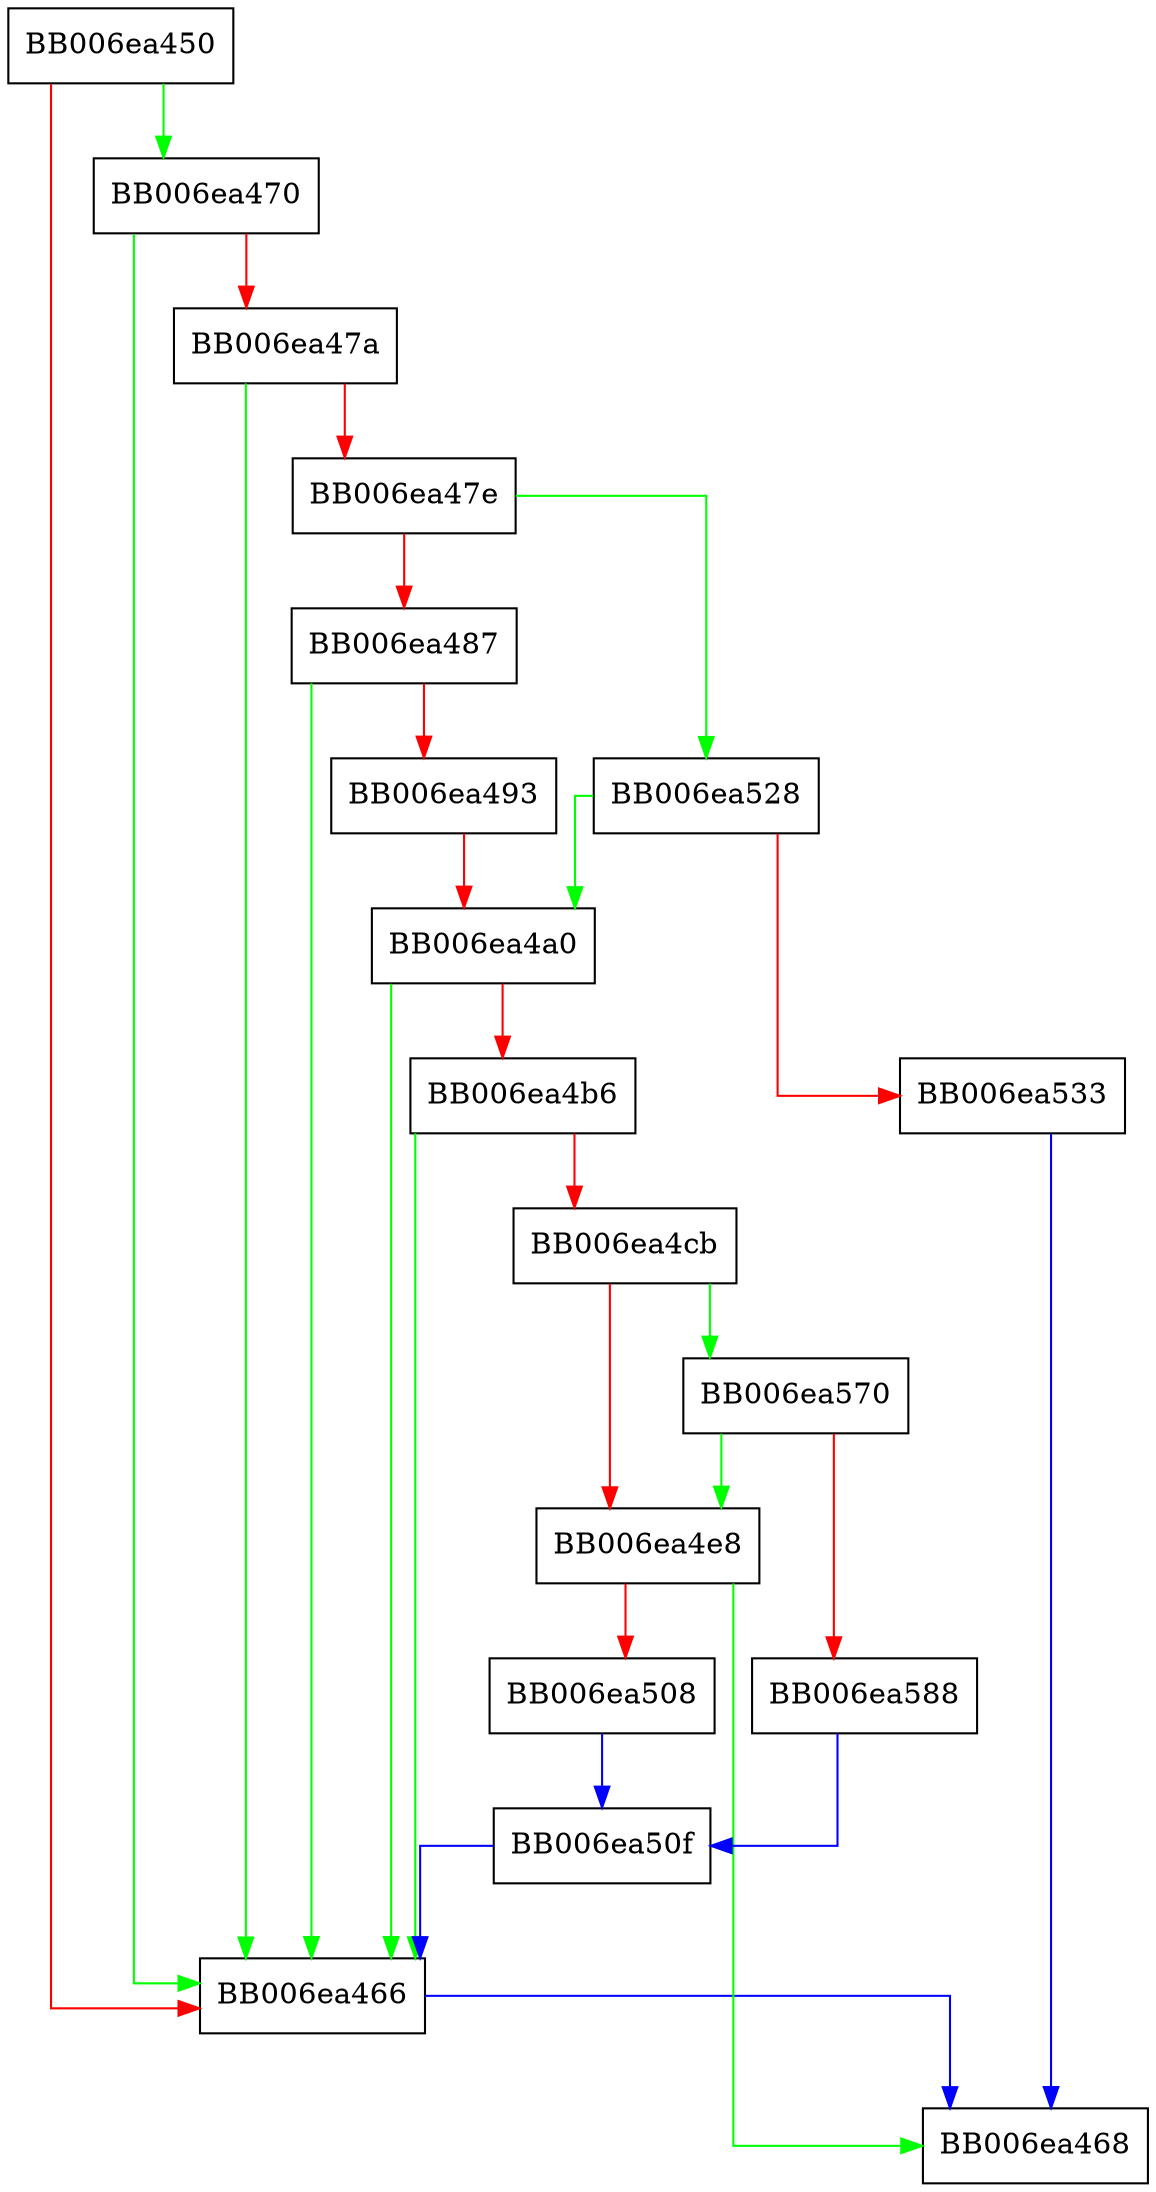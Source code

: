 digraph ecdsa_sha512_sign_init {
  node [shape="box"];
  graph [splines=ortho];
  BB006ea450 -> BB006ea470 [color="green"];
  BB006ea450 -> BB006ea466 [color="red"];
  BB006ea466 -> BB006ea468 [color="blue"];
  BB006ea470 -> BB006ea466 [color="green"];
  BB006ea470 -> BB006ea47a [color="red"];
  BB006ea47a -> BB006ea466 [color="green"];
  BB006ea47a -> BB006ea47e [color="red"];
  BB006ea47e -> BB006ea528 [color="green"];
  BB006ea47e -> BB006ea487 [color="red"];
  BB006ea487 -> BB006ea466 [color="green"];
  BB006ea487 -> BB006ea493 [color="red"];
  BB006ea493 -> BB006ea4a0 [color="red"];
  BB006ea4a0 -> BB006ea466 [color="green"];
  BB006ea4a0 -> BB006ea4b6 [color="red"];
  BB006ea4b6 -> BB006ea466 [color="green"];
  BB006ea4b6 -> BB006ea4cb [color="red"];
  BB006ea4cb -> BB006ea570 [color="green"];
  BB006ea4cb -> BB006ea4e8 [color="red"];
  BB006ea4e8 -> BB006ea468 [color="green"];
  BB006ea4e8 -> BB006ea508 [color="red"];
  BB006ea508 -> BB006ea50f [color="blue"];
  BB006ea50f -> BB006ea466 [color="blue"];
  BB006ea528 -> BB006ea4a0 [color="green"];
  BB006ea528 -> BB006ea533 [color="red"];
  BB006ea533 -> BB006ea468 [color="blue"];
  BB006ea570 -> BB006ea4e8 [color="green"];
  BB006ea570 -> BB006ea588 [color="red"];
  BB006ea588 -> BB006ea50f [color="blue"];
}